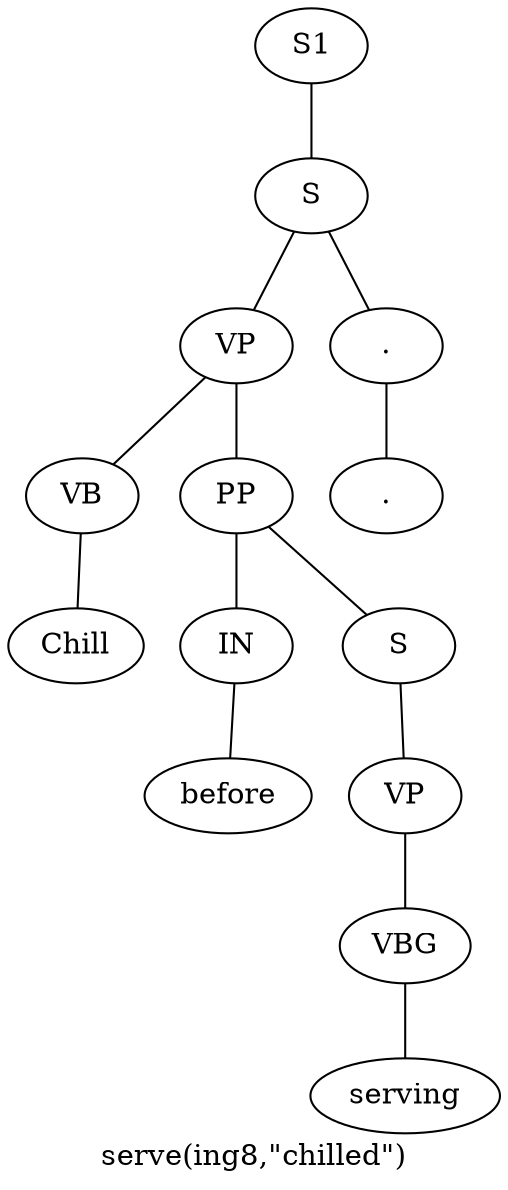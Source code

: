 graph SyntaxGraph {
	label = "serve(ing8,\"chilled\")";
	Node0 [label="S1"];
	Node1 [label="S"];
	Node2 [label="VP"];
	Node3 [label="VB"];
	Node4 [label="Chill"];
	Node5 [label="PP"];
	Node6 [label="IN"];
	Node7 [label="before"];
	Node8 [label="S"];
	Node9 [label="VP"];
	Node10 [label="VBG"];
	Node11 [label="serving"];
	Node12 [label="."];
	Node13 [label="."];

	Node0 -- Node1;
	Node1 -- Node2;
	Node1 -- Node12;
	Node2 -- Node3;
	Node2 -- Node5;
	Node3 -- Node4;
	Node5 -- Node6;
	Node5 -- Node8;
	Node6 -- Node7;
	Node8 -- Node9;
	Node9 -- Node10;
	Node10 -- Node11;
	Node12 -- Node13;
}